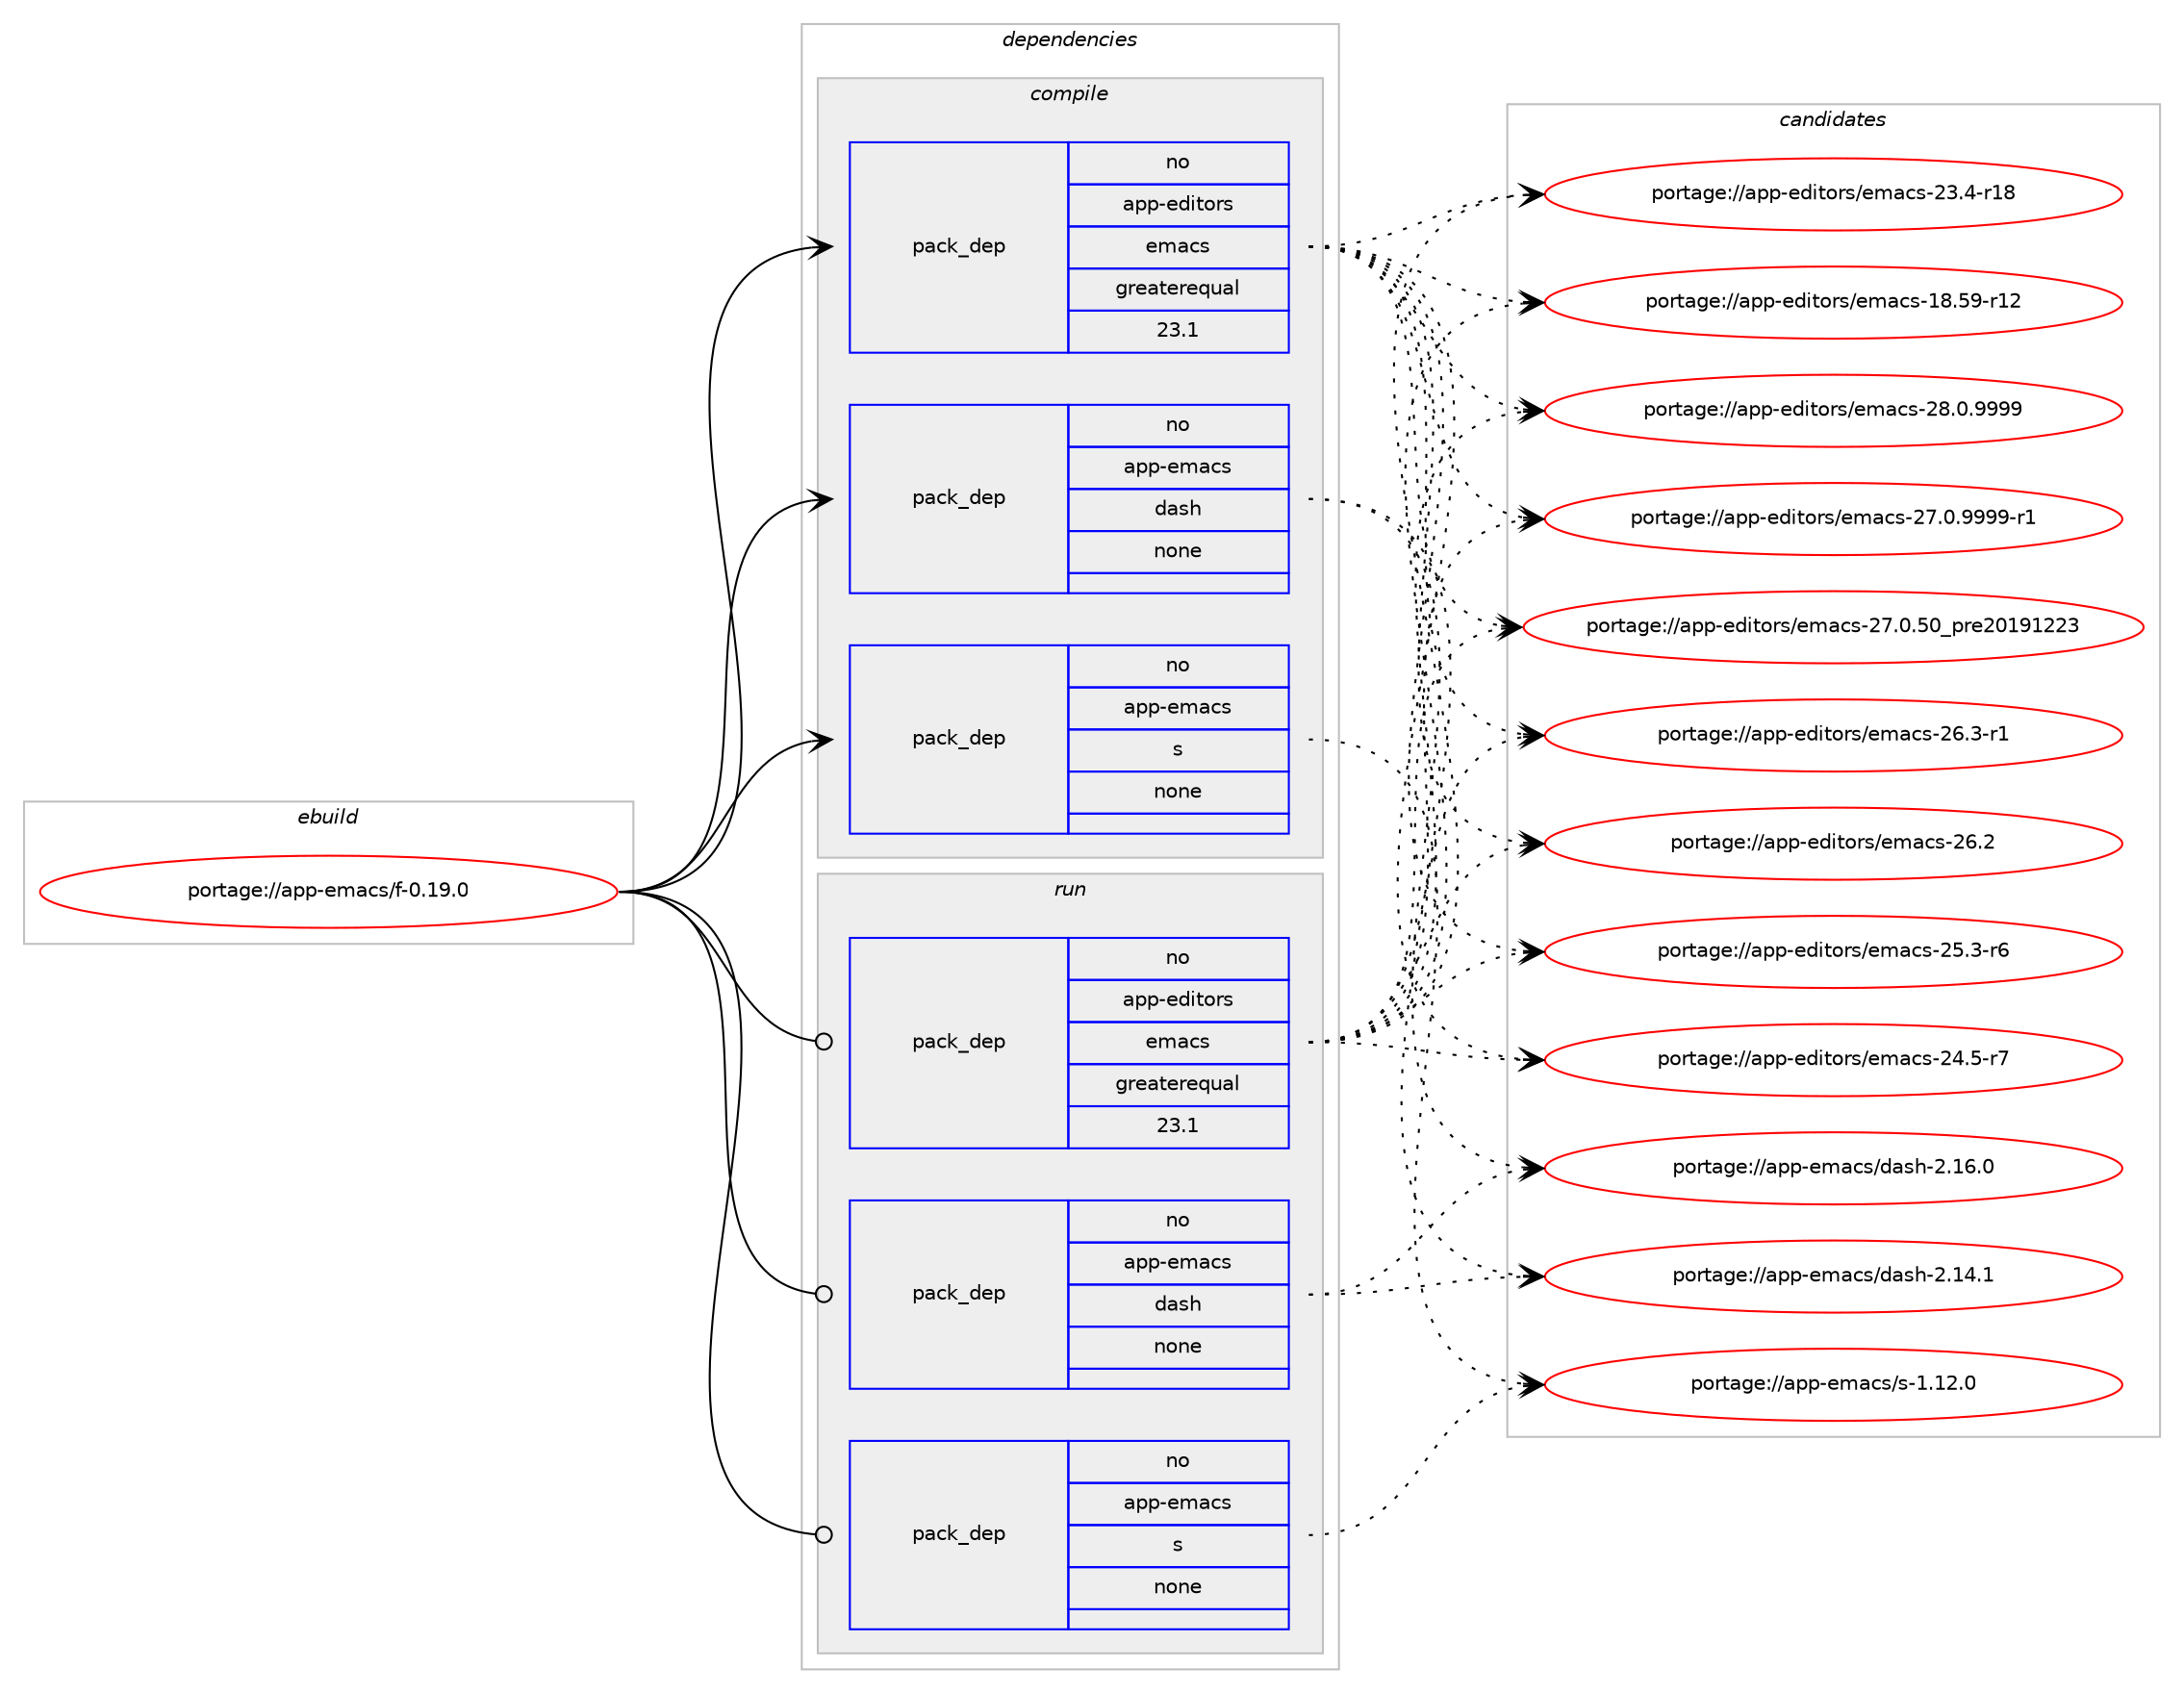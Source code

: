 digraph prolog {

# *************
# Graph options
# *************

newrank=true;
concentrate=true;
compound=true;
graph [rankdir=LR,fontname=Helvetica,fontsize=10,ranksep=1.5];#, ranksep=2.5, nodesep=0.2];
edge  [arrowhead=vee];
node  [fontname=Helvetica,fontsize=10];

# **********
# The ebuild
# **********

subgraph cluster_leftcol {
color=gray;
label=<<i>ebuild</i>>;
id [label="portage://app-emacs/f-0.19.0", color=red, width=4, href="../app-emacs/f-0.19.0.svg"];
}

# ****************
# The dependencies
# ****************

subgraph cluster_midcol {
color=gray;
label=<<i>dependencies</i>>;
subgraph cluster_compile {
fillcolor="#eeeeee";
style=filled;
label=<<i>compile</i>>;
subgraph pack476414 {
dependency634084 [label=<<TABLE BORDER="0" CELLBORDER="1" CELLSPACING="0" CELLPADDING="4" WIDTH="220"><TR><TD ROWSPAN="6" CELLPADDING="30">pack_dep</TD></TR><TR><TD WIDTH="110">no</TD></TR><TR><TD>app-editors</TD></TR><TR><TD>emacs</TD></TR><TR><TD>greaterequal</TD></TR><TR><TD>23.1</TD></TR></TABLE>>, shape=none, color=blue];
}
id:e -> dependency634084:w [weight=20,style="solid",arrowhead="vee"];
subgraph pack476415 {
dependency634085 [label=<<TABLE BORDER="0" CELLBORDER="1" CELLSPACING="0" CELLPADDING="4" WIDTH="220"><TR><TD ROWSPAN="6" CELLPADDING="30">pack_dep</TD></TR><TR><TD WIDTH="110">no</TD></TR><TR><TD>app-emacs</TD></TR><TR><TD>dash</TD></TR><TR><TD>none</TD></TR><TR><TD></TD></TR></TABLE>>, shape=none, color=blue];
}
id:e -> dependency634085:w [weight=20,style="solid",arrowhead="vee"];
subgraph pack476416 {
dependency634086 [label=<<TABLE BORDER="0" CELLBORDER="1" CELLSPACING="0" CELLPADDING="4" WIDTH="220"><TR><TD ROWSPAN="6" CELLPADDING="30">pack_dep</TD></TR><TR><TD WIDTH="110">no</TD></TR><TR><TD>app-emacs</TD></TR><TR><TD>s</TD></TR><TR><TD>none</TD></TR><TR><TD></TD></TR></TABLE>>, shape=none, color=blue];
}
id:e -> dependency634086:w [weight=20,style="solid",arrowhead="vee"];
}
subgraph cluster_compileandrun {
fillcolor="#eeeeee";
style=filled;
label=<<i>compile and run</i>>;
}
subgraph cluster_run {
fillcolor="#eeeeee";
style=filled;
label=<<i>run</i>>;
subgraph pack476417 {
dependency634087 [label=<<TABLE BORDER="0" CELLBORDER="1" CELLSPACING="0" CELLPADDING="4" WIDTH="220"><TR><TD ROWSPAN="6" CELLPADDING="30">pack_dep</TD></TR><TR><TD WIDTH="110">no</TD></TR><TR><TD>app-editors</TD></TR><TR><TD>emacs</TD></TR><TR><TD>greaterequal</TD></TR><TR><TD>23.1</TD></TR></TABLE>>, shape=none, color=blue];
}
id:e -> dependency634087:w [weight=20,style="solid",arrowhead="odot"];
subgraph pack476418 {
dependency634088 [label=<<TABLE BORDER="0" CELLBORDER="1" CELLSPACING="0" CELLPADDING="4" WIDTH="220"><TR><TD ROWSPAN="6" CELLPADDING="30">pack_dep</TD></TR><TR><TD WIDTH="110">no</TD></TR><TR><TD>app-emacs</TD></TR><TR><TD>dash</TD></TR><TR><TD>none</TD></TR><TR><TD></TD></TR></TABLE>>, shape=none, color=blue];
}
id:e -> dependency634088:w [weight=20,style="solid",arrowhead="odot"];
subgraph pack476419 {
dependency634089 [label=<<TABLE BORDER="0" CELLBORDER="1" CELLSPACING="0" CELLPADDING="4" WIDTH="220"><TR><TD ROWSPAN="6" CELLPADDING="30">pack_dep</TD></TR><TR><TD WIDTH="110">no</TD></TR><TR><TD>app-emacs</TD></TR><TR><TD>s</TD></TR><TR><TD>none</TD></TR><TR><TD></TD></TR></TABLE>>, shape=none, color=blue];
}
id:e -> dependency634089:w [weight=20,style="solid",arrowhead="odot"];
}
}

# **************
# The candidates
# **************

subgraph cluster_choices {
rank=same;
color=gray;
label=<<i>candidates</i>>;

subgraph choice476414 {
color=black;
nodesep=1;
choice971121124510110010511611111411547101109979911545505646484657575757 [label="portage://app-editors/emacs-28.0.9999", color=red, width=4,href="../app-editors/emacs-28.0.9999.svg"];
choice9711211245101100105116111114115471011099799115455055464846575757574511449 [label="portage://app-editors/emacs-27.0.9999-r1", color=red, width=4,href="../app-editors/emacs-27.0.9999-r1.svg"];
choice97112112451011001051161111141154710110997991154550554648465348951121141015048495749505051 [label="portage://app-editors/emacs-27.0.50_pre20191223", color=red, width=4,href="../app-editors/emacs-27.0.50_pre20191223.svg"];
choice971121124510110010511611111411547101109979911545505446514511449 [label="portage://app-editors/emacs-26.3-r1", color=red, width=4,href="../app-editors/emacs-26.3-r1.svg"];
choice97112112451011001051161111141154710110997991154550544650 [label="portage://app-editors/emacs-26.2", color=red, width=4,href="../app-editors/emacs-26.2.svg"];
choice971121124510110010511611111411547101109979911545505346514511454 [label="portage://app-editors/emacs-25.3-r6", color=red, width=4,href="../app-editors/emacs-25.3-r6.svg"];
choice971121124510110010511611111411547101109979911545505246534511455 [label="portage://app-editors/emacs-24.5-r7", color=red, width=4,href="../app-editors/emacs-24.5-r7.svg"];
choice97112112451011001051161111141154710110997991154550514652451144956 [label="portage://app-editors/emacs-23.4-r18", color=red, width=4,href="../app-editors/emacs-23.4-r18.svg"];
choice9711211245101100105116111114115471011099799115454956465357451144950 [label="portage://app-editors/emacs-18.59-r12", color=red, width=4,href="../app-editors/emacs-18.59-r12.svg"];
dependency634084:e -> choice971121124510110010511611111411547101109979911545505646484657575757:w [style=dotted,weight="100"];
dependency634084:e -> choice9711211245101100105116111114115471011099799115455055464846575757574511449:w [style=dotted,weight="100"];
dependency634084:e -> choice97112112451011001051161111141154710110997991154550554648465348951121141015048495749505051:w [style=dotted,weight="100"];
dependency634084:e -> choice971121124510110010511611111411547101109979911545505446514511449:w [style=dotted,weight="100"];
dependency634084:e -> choice97112112451011001051161111141154710110997991154550544650:w [style=dotted,weight="100"];
dependency634084:e -> choice971121124510110010511611111411547101109979911545505346514511454:w [style=dotted,weight="100"];
dependency634084:e -> choice971121124510110010511611111411547101109979911545505246534511455:w [style=dotted,weight="100"];
dependency634084:e -> choice97112112451011001051161111141154710110997991154550514652451144956:w [style=dotted,weight="100"];
dependency634084:e -> choice9711211245101100105116111114115471011099799115454956465357451144950:w [style=dotted,weight="100"];
}
subgraph choice476415 {
color=black;
nodesep=1;
choice97112112451011099799115471009711510445504649544648 [label="portage://app-emacs/dash-2.16.0", color=red, width=4,href="../app-emacs/dash-2.16.0.svg"];
choice97112112451011099799115471009711510445504649524649 [label="portage://app-emacs/dash-2.14.1", color=red, width=4,href="../app-emacs/dash-2.14.1.svg"];
dependency634085:e -> choice97112112451011099799115471009711510445504649544648:w [style=dotted,weight="100"];
dependency634085:e -> choice97112112451011099799115471009711510445504649524649:w [style=dotted,weight="100"];
}
subgraph choice476416 {
color=black;
nodesep=1;
choice971121124510110997991154711545494649504648 [label="portage://app-emacs/s-1.12.0", color=red, width=4,href="../app-emacs/s-1.12.0.svg"];
dependency634086:e -> choice971121124510110997991154711545494649504648:w [style=dotted,weight="100"];
}
subgraph choice476417 {
color=black;
nodesep=1;
choice971121124510110010511611111411547101109979911545505646484657575757 [label="portage://app-editors/emacs-28.0.9999", color=red, width=4,href="../app-editors/emacs-28.0.9999.svg"];
choice9711211245101100105116111114115471011099799115455055464846575757574511449 [label="portage://app-editors/emacs-27.0.9999-r1", color=red, width=4,href="../app-editors/emacs-27.0.9999-r1.svg"];
choice97112112451011001051161111141154710110997991154550554648465348951121141015048495749505051 [label="portage://app-editors/emacs-27.0.50_pre20191223", color=red, width=4,href="../app-editors/emacs-27.0.50_pre20191223.svg"];
choice971121124510110010511611111411547101109979911545505446514511449 [label="portage://app-editors/emacs-26.3-r1", color=red, width=4,href="../app-editors/emacs-26.3-r1.svg"];
choice97112112451011001051161111141154710110997991154550544650 [label="portage://app-editors/emacs-26.2", color=red, width=4,href="../app-editors/emacs-26.2.svg"];
choice971121124510110010511611111411547101109979911545505346514511454 [label="portage://app-editors/emacs-25.3-r6", color=red, width=4,href="../app-editors/emacs-25.3-r6.svg"];
choice971121124510110010511611111411547101109979911545505246534511455 [label="portage://app-editors/emacs-24.5-r7", color=red, width=4,href="../app-editors/emacs-24.5-r7.svg"];
choice97112112451011001051161111141154710110997991154550514652451144956 [label="portage://app-editors/emacs-23.4-r18", color=red, width=4,href="../app-editors/emacs-23.4-r18.svg"];
choice9711211245101100105116111114115471011099799115454956465357451144950 [label="portage://app-editors/emacs-18.59-r12", color=red, width=4,href="../app-editors/emacs-18.59-r12.svg"];
dependency634087:e -> choice971121124510110010511611111411547101109979911545505646484657575757:w [style=dotted,weight="100"];
dependency634087:e -> choice9711211245101100105116111114115471011099799115455055464846575757574511449:w [style=dotted,weight="100"];
dependency634087:e -> choice97112112451011001051161111141154710110997991154550554648465348951121141015048495749505051:w [style=dotted,weight="100"];
dependency634087:e -> choice971121124510110010511611111411547101109979911545505446514511449:w [style=dotted,weight="100"];
dependency634087:e -> choice97112112451011001051161111141154710110997991154550544650:w [style=dotted,weight="100"];
dependency634087:e -> choice971121124510110010511611111411547101109979911545505346514511454:w [style=dotted,weight="100"];
dependency634087:e -> choice971121124510110010511611111411547101109979911545505246534511455:w [style=dotted,weight="100"];
dependency634087:e -> choice97112112451011001051161111141154710110997991154550514652451144956:w [style=dotted,weight="100"];
dependency634087:e -> choice9711211245101100105116111114115471011099799115454956465357451144950:w [style=dotted,weight="100"];
}
subgraph choice476418 {
color=black;
nodesep=1;
choice97112112451011099799115471009711510445504649544648 [label="portage://app-emacs/dash-2.16.0", color=red, width=4,href="../app-emacs/dash-2.16.0.svg"];
choice97112112451011099799115471009711510445504649524649 [label="portage://app-emacs/dash-2.14.1", color=red, width=4,href="../app-emacs/dash-2.14.1.svg"];
dependency634088:e -> choice97112112451011099799115471009711510445504649544648:w [style=dotted,weight="100"];
dependency634088:e -> choice97112112451011099799115471009711510445504649524649:w [style=dotted,weight="100"];
}
subgraph choice476419 {
color=black;
nodesep=1;
choice971121124510110997991154711545494649504648 [label="portage://app-emacs/s-1.12.0", color=red, width=4,href="../app-emacs/s-1.12.0.svg"];
dependency634089:e -> choice971121124510110997991154711545494649504648:w [style=dotted,weight="100"];
}
}

}
